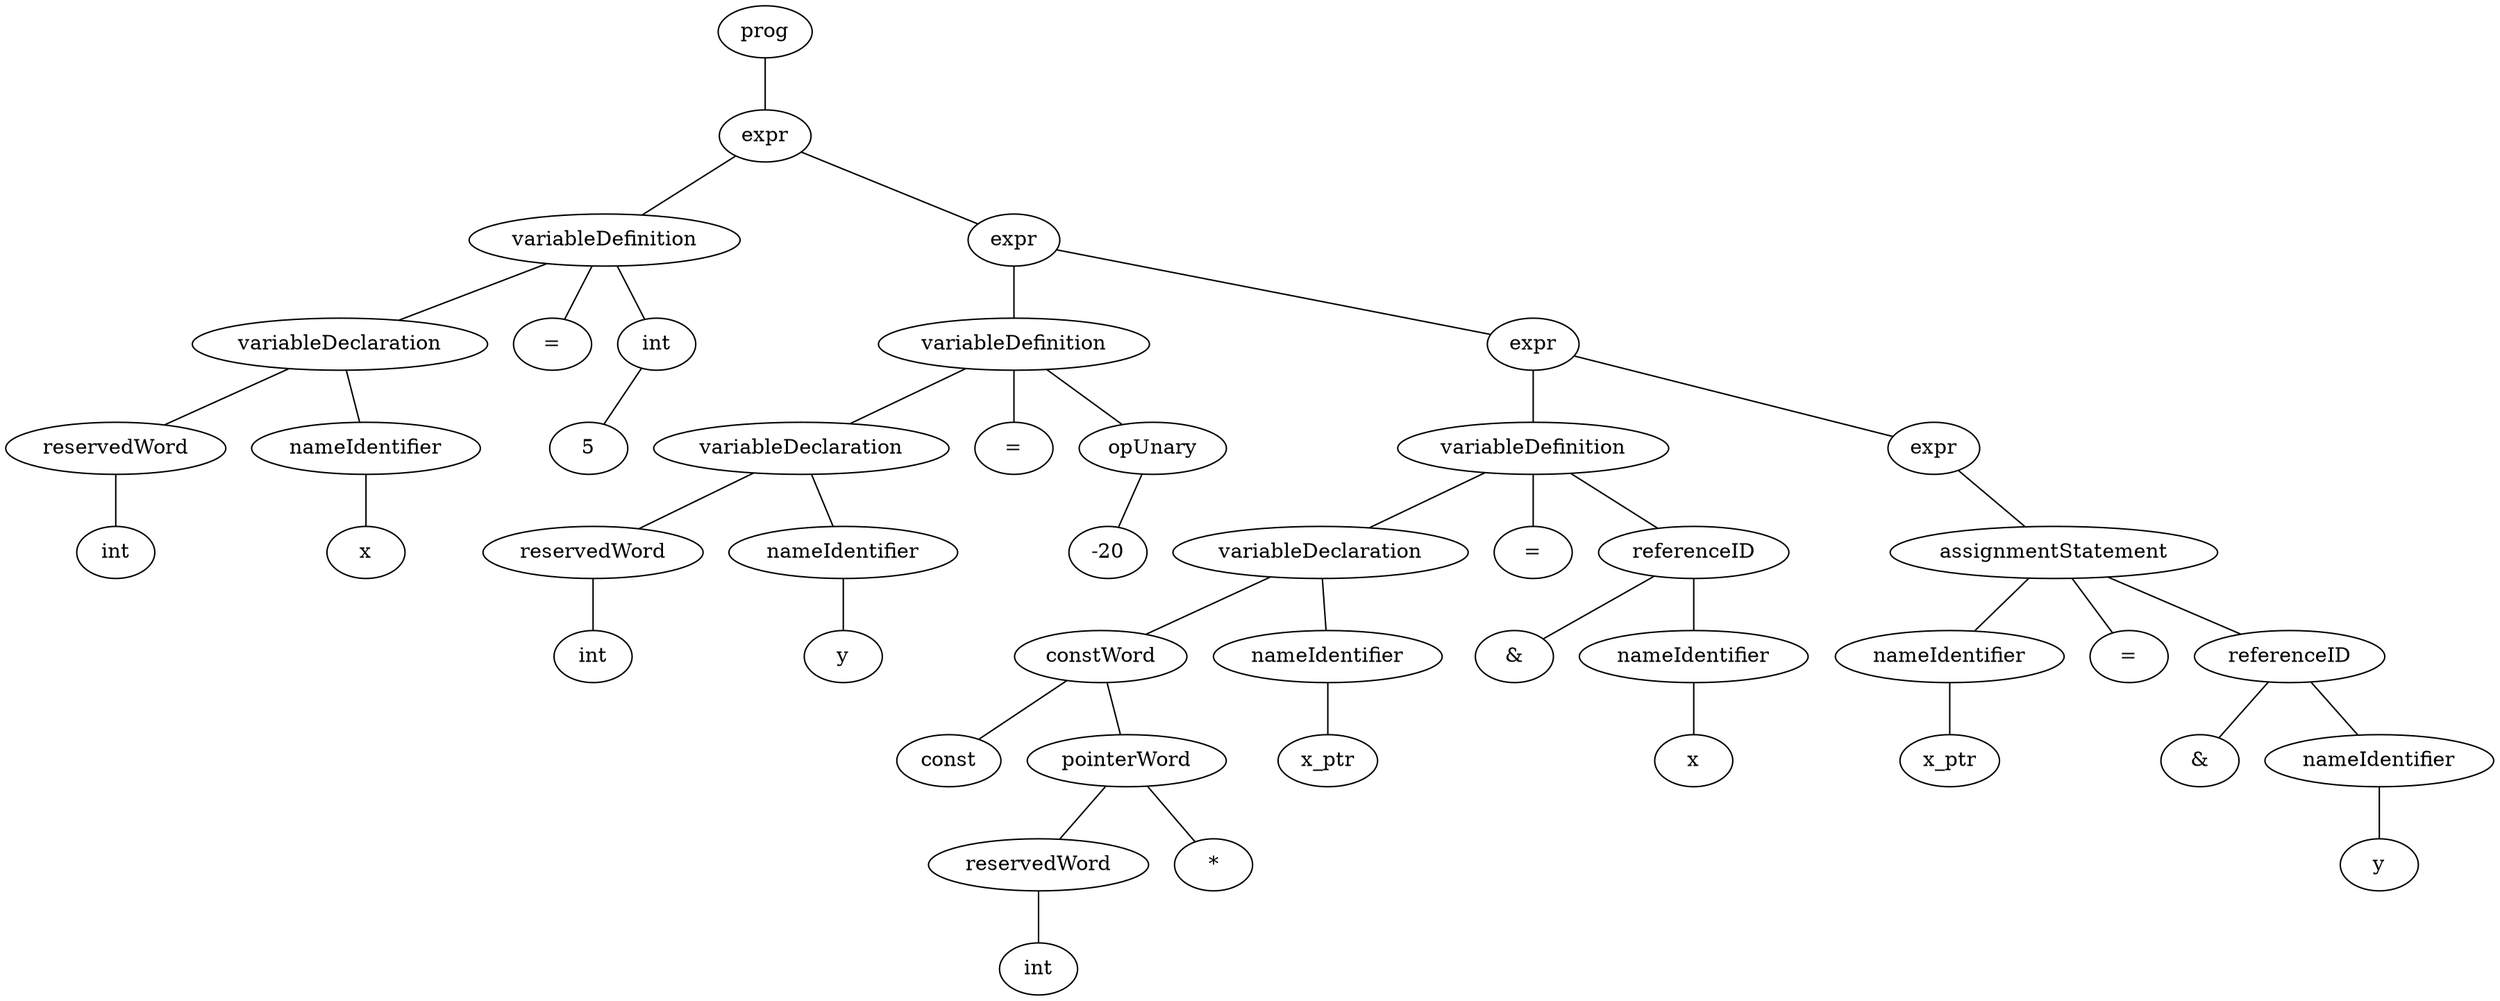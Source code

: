 graph ast { 
<AST.AST object at 0x7f621bfa31f0>[label="prog"] 
<AST.AST object at 0x7f621bfa3b50>[label="expr"] 
<AST.AST object at 0x7f621bfa3610>[label="variableDefinition"] 
<AST.AST object at 0x7f621bfa38e0>[label="variableDeclaration"] 
<AST.AST object at 0x7f621c03e700>[label="reservedWord"] 
<AST.AST object at 0x7f621c03e6a0>[label="int"] 
<AST.AST object at 0x7f621c03ea00>[label="nameIdentifier"] 
<AST.AST object at 0x7f621c03e9a0>[label="x"] 
<AST.AST object at 0x7f621bfa3220>[label="="] 
<AST.AST object at 0x7f621c047910>[label="int"] 
<AST.AST object at 0x7f621c047c10>[label="5"] 
<AST.AST object at 0x7f621bfa3dc0>[label="expr"] 
<AST.AST object at 0x7f621c0464f0>[label="variableDefinition"] 
<AST.AST object at 0x7f621c046850>[label="variableDeclaration"] 
<AST.AST object at 0x7f621bfa1be0>[label="reservedWord"] 
<AST.AST object at 0x7f621bfa1b80>[label="int"] 
<AST.AST object at 0x7f621bfa1e50>[label="nameIdentifier"] 
<AST.AST object at 0x7f621bfa13a0>[label="y"] 
<AST.AST object at 0x7f621c046a90>[label="="] 
<AST.AST object at 0x7f621bfa1220>[label="opUnary"] 
<AST.AST object at 0x7f621bfa1640>[label="-20"] 
<AST.AST object at 0x7f621c0474c0>[label="expr"] 
<AST.AST object at 0x7f621bf9c9d0>[label="variableDefinition"] 
<AST.AST object at 0x7f621bf9c790>[label="variableDeclaration"] 
<AST.AST object at 0x7f621bf9c610>[label="constWord"] 
<AST.AST object at 0x7f621bf9c2e0>[label="const"] 
<AST.AST object at 0x7f621bf9cdf0>[label="pointerWord"] 
<AST.AST object at 0x7f621bf9cd00>[label="reservedWord"] 
<AST.AST object at 0x7f621bf9c850>[label="int"] 
<AST.AST object at 0x7f621bf9c760>[label="*"] 
<AST.AST object at 0x7f621c042b20>[label="nameIdentifier"] 
<AST.AST object at 0x7f621c042b80>[label="x_ptr"] 
<AST.AST object at 0x7f621bf9c7c0>[label="="] 
<AST.AST object at 0x7f621c04c520>[label="referenceID"] 
<AST.AST object at 0x7f621c04c040>[label="&"] 
<AST.AST object at 0x7f621c04cb50>[label="nameIdentifier"] 
<AST.AST object at 0x7f621c04c4c0>[label="x"] 
<AST.AST object at 0x7f621bf9c7f0>[label="expr"] 
<AST.AST object at 0x7f621c04cfd0>[label="assignmentStatement"] 
<AST.AST object at 0x7f621bf9d700>[label="nameIdentifier"] 
<AST.AST object at 0x7f621bf9d6d0>[label="x_ptr"] 
<AST.AST object at 0x7f621bf9dc40>[label="="] 
<AST.AST object at 0x7f621bf9d0a0>[label="referenceID"] 
<AST.AST object at 0x7f621bf9ddf0>[label="&"] 
<AST.AST object at 0x7f621bf9d670>[label="nameIdentifier"] 
<AST.AST object at 0x7f621bf9d3a0>[label="y"] 
<AST.AST object at 0x7f621bfa31f0> -- <AST.AST object at 0x7f621bfa3b50>
<AST.AST object at 0x7f621bfa3b50> -- <AST.AST object at 0x7f621bfa3610>
<AST.AST object at 0x7f621bfa3610> -- <AST.AST object at 0x7f621bfa38e0>
<AST.AST object at 0x7f621bfa38e0> -- <AST.AST object at 0x7f621c03e700>
<AST.AST object at 0x7f621c03e700> -- <AST.AST object at 0x7f621c03e6a0>
<AST.AST object at 0x7f621bfa38e0> -- <AST.AST object at 0x7f621c03ea00>
<AST.AST object at 0x7f621c03ea00> -- <AST.AST object at 0x7f621c03e9a0>
<AST.AST object at 0x7f621bfa3610> -- <AST.AST object at 0x7f621bfa3220>
<AST.AST object at 0x7f621bfa3610> -- <AST.AST object at 0x7f621c047910>
<AST.AST object at 0x7f621c047910> -- <AST.AST object at 0x7f621c047c10>
<AST.AST object at 0x7f621bfa3b50> -- <AST.AST object at 0x7f621bfa3dc0>
<AST.AST object at 0x7f621bfa3dc0> -- <AST.AST object at 0x7f621c0464f0>
<AST.AST object at 0x7f621c0464f0> -- <AST.AST object at 0x7f621c046850>
<AST.AST object at 0x7f621c046850> -- <AST.AST object at 0x7f621bfa1be0>
<AST.AST object at 0x7f621bfa1be0> -- <AST.AST object at 0x7f621bfa1b80>
<AST.AST object at 0x7f621c046850> -- <AST.AST object at 0x7f621bfa1e50>
<AST.AST object at 0x7f621bfa1e50> -- <AST.AST object at 0x7f621bfa13a0>
<AST.AST object at 0x7f621c0464f0> -- <AST.AST object at 0x7f621c046a90>
<AST.AST object at 0x7f621c0464f0> -- <AST.AST object at 0x7f621bfa1220>
<AST.AST object at 0x7f621bfa1220> -- <AST.AST object at 0x7f621bfa1640>
<AST.AST object at 0x7f621bfa3dc0> -- <AST.AST object at 0x7f621c0474c0>
<AST.AST object at 0x7f621c0474c0> -- <AST.AST object at 0x7f621bf9c9d0>
<AST.AST object at 0x7f621bf9c9d0> -- <AST.AST object at 0x7f621bf9c790>
<AST.AST object at 0x7f621bf9c790> -- <AST.AST object at 0x7f621bf9c610>
<AST.AST object at 0x7f621bf9c610> -- <AST.AST object at 0x7f621bf9c2e0>
<AST.AST object at 0x7f621bf9c610> -- <AST.AST object at 0x7f621bf9cdf0>
<AST.AST object at 0x7f621bf9cdf0> -- <AST.AST object at 0x7f621bf9cd00>
<AST.AST object at 0x7f621bf9cd00> -- <AST.AST object at 0x7f621bf9c850>
<AST.AST object at 0x7f621bf9cdf0> -- <AST.AST object at 0x7f621bf9c760>
<AST.AST object at 0x7f621bf9c790> -- <AST.AST object at 0x7f621c042b20>
<AST.AST object at 0x7f621c042b20> -- <AST.AST object at 0x7f621c042b80>
<AST.AST object at 0x7f621bf9c9d0> -- <AST.AST object at 0x7f621bf9c7c0>
<AST.AST object at 0x7f621bf9c9d0> -- <AST.AST object at 0x7f621c04c520>
<AST.AST object at 0x7f621c04c520> -- <AST.AST object at 0x7f621c04c040>
<AST.AST object at 0x7f621c04c520> -- <AST.AST object at 0x7f621c04cb50>
<AST.AST object at 0x7f621c04cb50> -- <AST.AST object at 0x7f621c04c4c0>
<AST.AST object at 0x7f621c0474c0> -- <AST.AST object at 0x7f621bf9c7f0>
<AST.AST object at 0x7f621bf9c7f0> -- <AST.AST object at 0x7f621c04cfd0>
<AST.AST object at 0x7f621c04cfd0> -- <AST.AST object at 0x7f621bf9d700>
<AST.AST object at 0x7f621bf9d700> -- <AST.AST object at 0x7f621bf9d6d0>
<AST.AST object at 0x7f621c04cfd0> -- <AST.AST object at 0x7f621bf9dc40>
<AST.AST object at 0x7f621c04cfd0> -- <AST.AST object at 0x7f621bf9d0a0>
<AST.AST object at 0x7f621bf9d0a0> -- <AST.AST object at 0x7f621bf9ddf0>
<AST.AST object at 0x7f621bf9d0a0> -- <AST.AST object at 0x7f621bf9d670>
<AST.AST object at 0x7f621bf9d670> -- <AST.AST object at 0x7f621bf9d3a0>
}